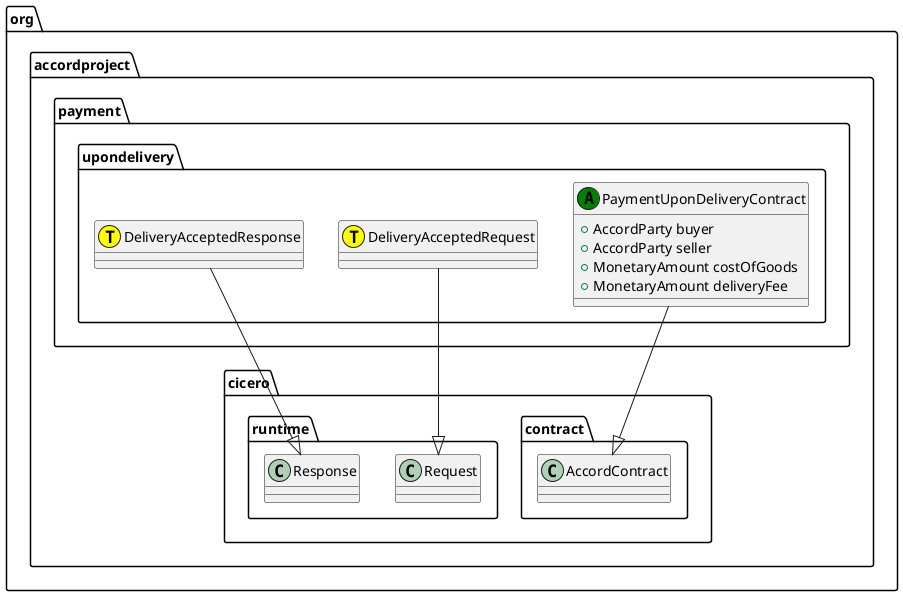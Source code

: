 @startuml
class org.accordproject.payment.upondelivery.PaymentUponDeliveryContract << (A,green) >> {
   + AccordParty buyer
   + AccordParty seller
   + MonetaryAmount costOfGoods
   + MonetaryAmount deliveryFee
}
org.accordproject.payment.upondelivery.PaymentUponDeliveryContract --|> org.accordproject.cicero.contract.AccordContract
class org.accordproject.payment.upondelivery.DeliveryAcceptedRequest << (T,yellow) >> {
}
org.accordproject.payment.upondelivery.DeliveryAcceptedRequest --|> org.accordproject.cicero.runtime.Request
class org.accordproject.payment.upondelivery.DeliveryAcceptedResponse << (T,yellow) >> {
}
org.accordproject.payment.upondelivery.DeliveryAcceptedResponse --|> org.accordproject.cicero.runtime.Response
@enduml
